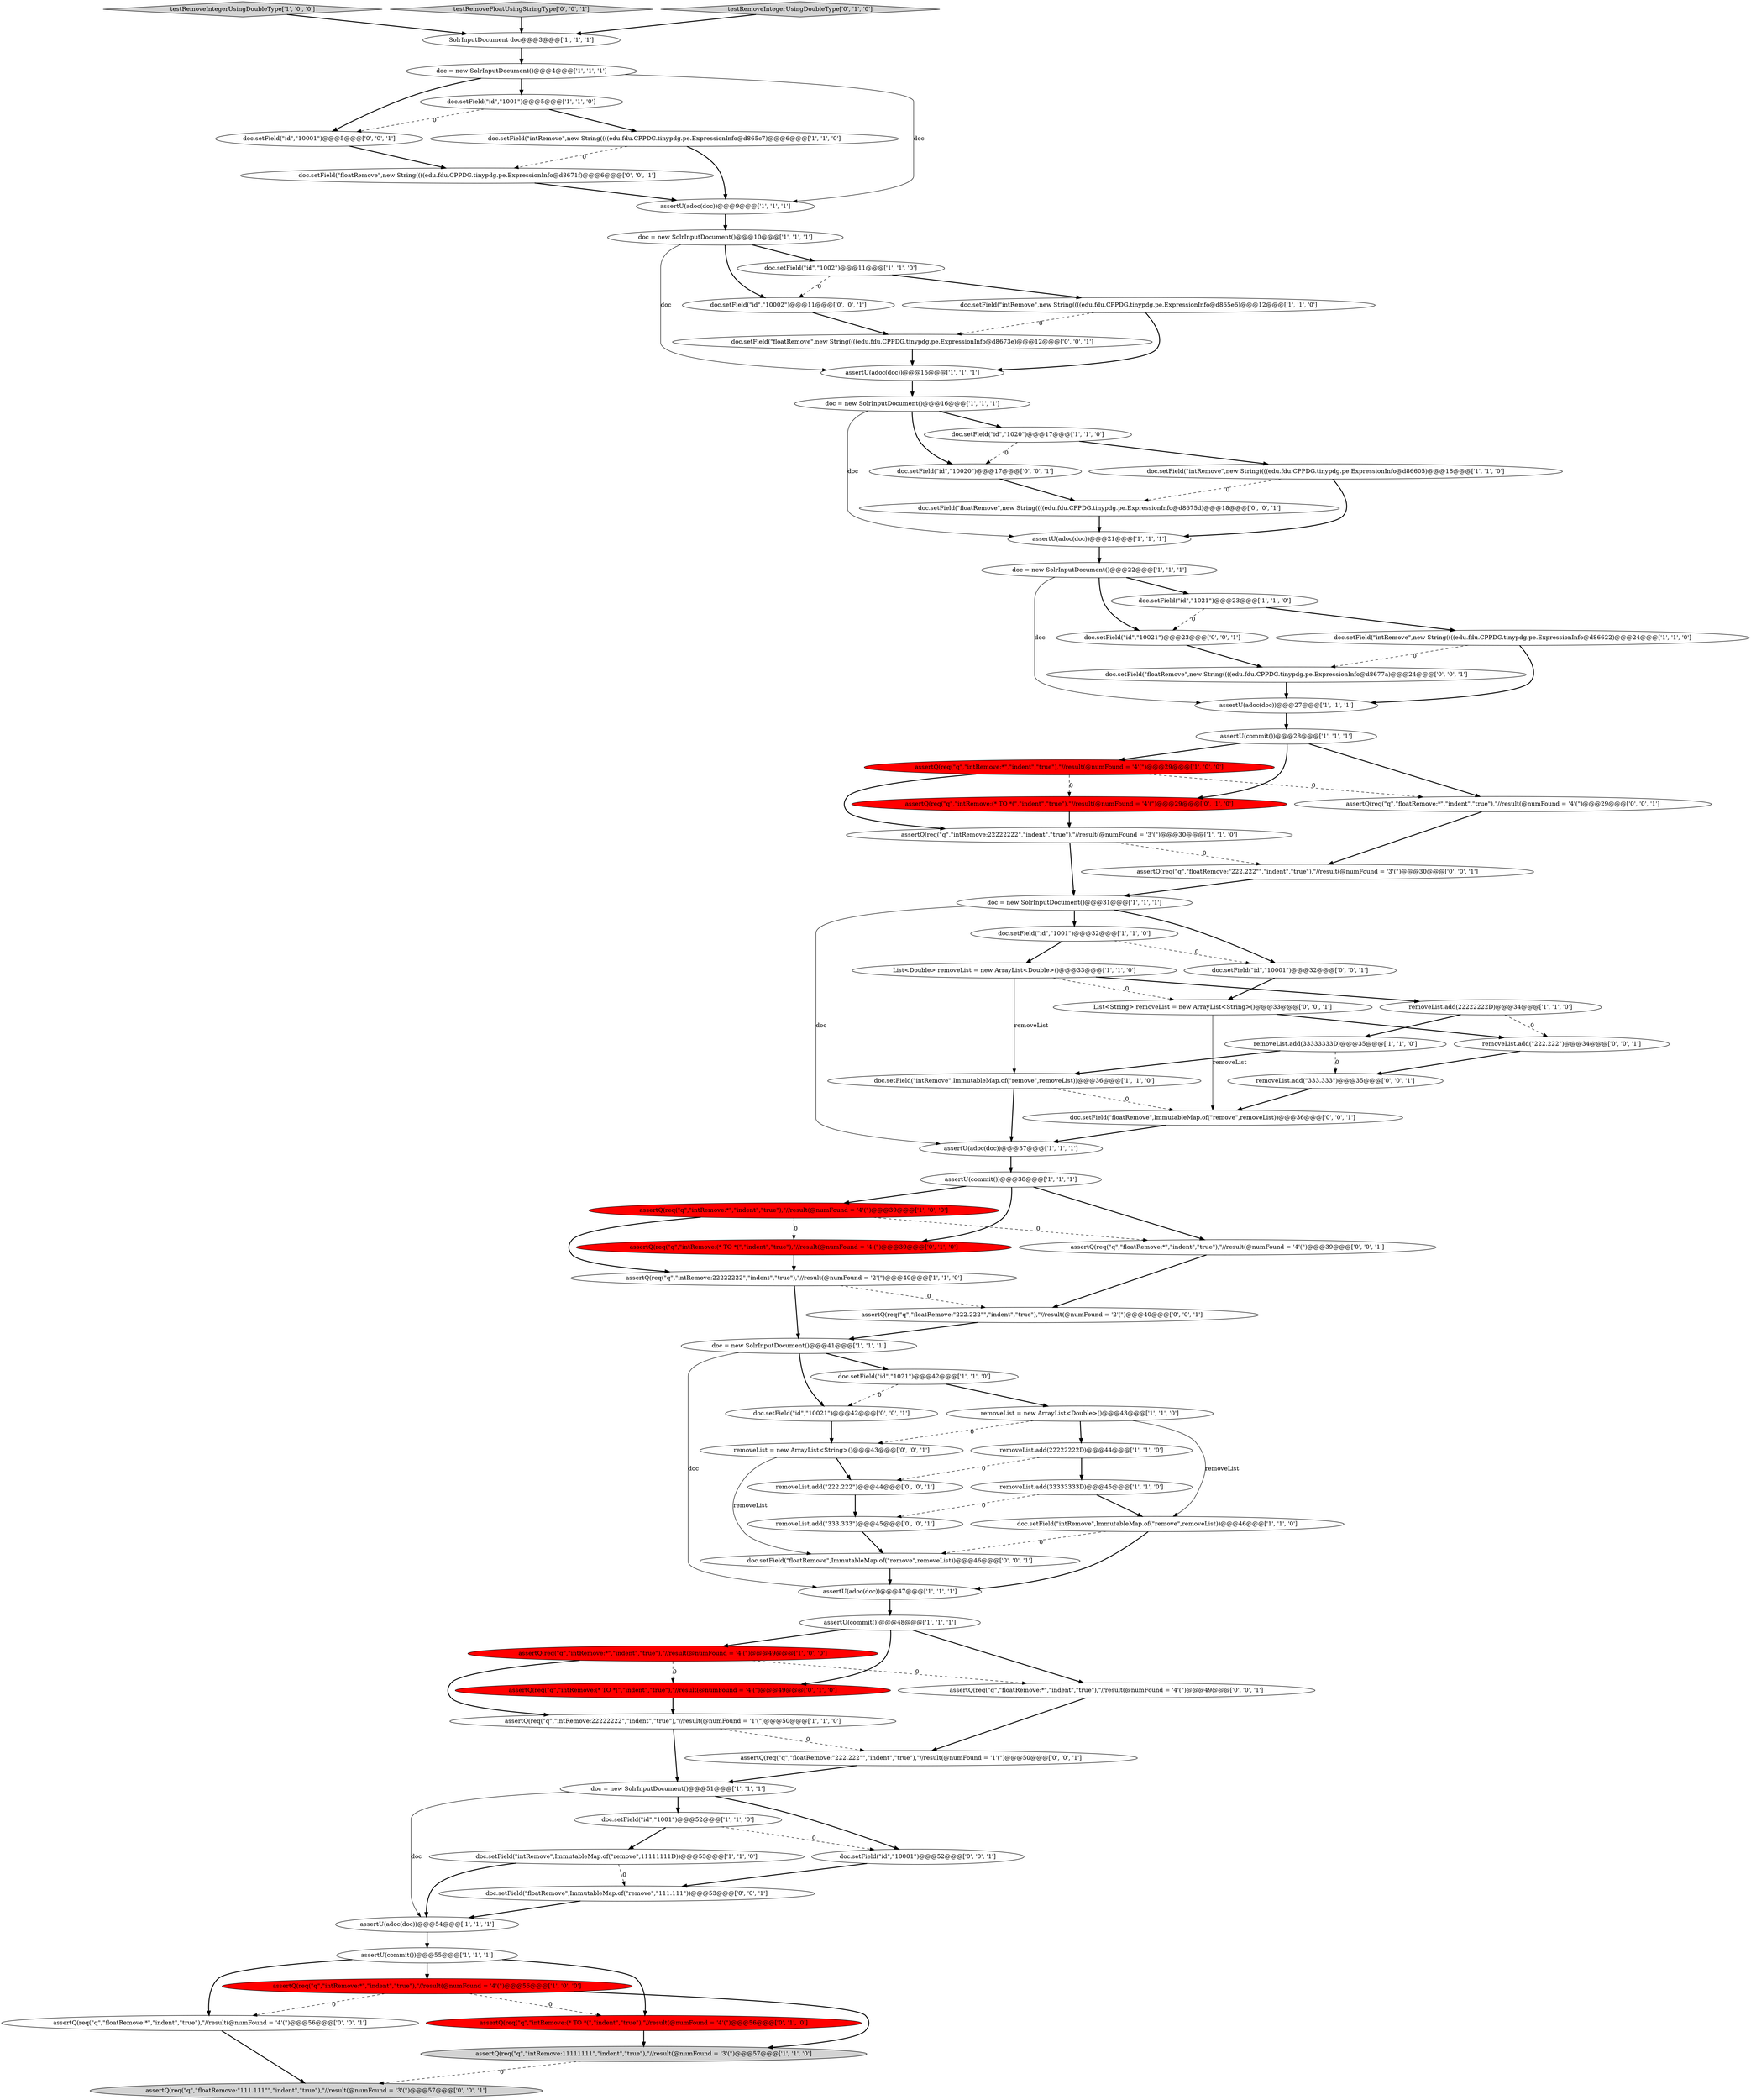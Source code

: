 digraph {
35 [style = filled, label = "assertU(adoc(doc))@@@21@@@['1', '1', '1']", fillcolor = white, shape = ellipse image = "AAA0AAABBB1BBB"];
25 [style = filled, label = "doc.setField(\"id\",\"1001\")@@@52@@@['1', '1', '0']", fillcolor = white, shape = ellipse image = "AAA0AAABBB1BBB"];
6 [style = filled, label = "removeList.add(22222222D)@@@44@@@['1', '1', '0']", fillcolor = white, shape = ellipse image = "AAA0AAABBB1BBB"];
63 [style = filled, label = "removeList.add(\"333.333\")@@@45@@@['0', '0', '1']", fillcolor = white, shape = ellipse image = "AAA0AAABBB3BBB"];
36 [style = filled, label = "assertU(adoc(doc))@@@27@@@['1', '1', '1']", fillcolor = white, shape = ellipse image = "AAA0AAABBB1BBB"];
14 [style = filled, label = "assertU(adoc(doc))@@@37@@@['1', '1', '1']", fillcolor = white, shape = ellipse image = "AAA0AAABBB1BBB"];
26 [style = filled, label = "doc = new SolrInputDocument()@@@10@@@['1', '1', '1']", fillcolor = white, shape = ellipse image = "AAA0AAABBB1BBB"];
40 [style = filled, label = "doc = new SolrInputDocument()@@@16@@@['1', '1', '1']", fillcolor = white, shape = ellipse image = "AAA0AAABBB1BBB"];
48 [style = filled, label = "assertQ(req(\"q\",\"intRemove:(* TO *(\",\"indent\",\"true\"),\"//result(@numFound = '4'(\")@@@29@@@['0', '1', '0']", fillcolor = red, shape = ellipse image = "AAA1AAABBB2BBB"];
45 [style = filled, label = "assertU(adoc(doc))@@@54@@@['1', '1', '1']", fillcolor = white, shape = ellipse image = "AAA0AAABBB1BBB"];
34 [style = filled, label = "assertQ(req(\"q\",\"intRemove:*\",\"indent\",\"true\"),\"//result(@numFound = '4'(\")@@@49@@@['1', '0', '0']", fillcolor = red, shape = ellipse image = "AAA1AAABBB1BBB"];
30 [style = filled, label = "assertQ(req(\"q\",\"intRemove:22222222\",\"indent\",\"true\"),\"//result(@numFound = '2'(\")@@@40@@@['1', '1', '0']", fillcolor = white, shape = ellipse image = "AAA0AAABBB1BBB"];
61 [style = filled, label = "assertQ(req(\"q\",\"floatRemove:\"222.222\"\",\"indent\",\"true\"),\"//result(@numFound = '1'(\")@@@50@@@['0', '0', '1']", fillcolor = white, shape = ellipse image = "AAA0AAABBB3BBB"];
73 [style = filled, label = "removeList.add(\"222.222\")@@@44@@@['0', '0', '1']", fillcolor = white, shape = ellipse image = "AAA0AAABBB3BBB"];
13 [style = filled, label = "doc.setField(\"intRemove\",ImmutableMap.of(\"remove\",removeList))@@@46@@@['1', '1', '0']", fillcolor = white, shape = ellipse image = "AAA0AAABBB1BBB"];
17 [style = filled, label = "doc = new SolrInputDocument()@@@51@@@['1', '1', '1']", fillcolor = white, shape = ellipse image = "AAA0AAABBB1BBB"];
19 [style = filled, label = "assertQ(req(\"q\",\"intRemove:22222222\",\"indent\",\"true\"),\"//result(@numFound = '3'(\")@@@30@@@['1', '1', '0']", fillcolor = white, shape = ellipse image = "AAA0AAABBB1BBB"];
71 [style = filled, label = "doc.setField(\"id\",\"10002\")@@@11@@@['0', '0', '1']", fillcolor = white, shape = ellipse image = "AAA0AAABBB3BBB"];
69 [style = filled, label = "assertQ(req(\"q\",\"floatRemove:\"222.222\"\",\"indent\",\"true\"),\"//result(@numFound = '3'(\")@@@30@@@['0', '0', '1']", fillcolor = white, shape = ellipse image = "AAA0AAABBB3BBB"];
60 [style = filled, label = "doc.setField(\"floatRemove\",new String((((edu.fdu.CPPDG.tinypdg.pe.ExpressionInfo@d8673e)@@@12@@@['0', '0', '1']", fillcolor = white, shape = ellipse image = "AAA0AAABBB3BBB"];
67 [style = filled, label = "doc.setField(\"id\",\"10021\")@@@23@@@['0', '0', '1']", fillcolor = white, shape = ellipse image = "AAA0AAABBB3BBB"];
62 [style = filled, label = "doc.setField(\"floatRemove\",new String((((edu.fdu.CPPDG.tinypdg.pe.ExpressionInfo@d8677a)@@@24@@@['0', '0', '1']", fillcolor = white, shape = ellipse image = "AAA0AAABBB3BBB"];
77 [style = filled, label = "doc.setField(\"id\",\"10001\")@@@5@@@['0', '0', '1']", fillcolor = white, shape = ellipse image = "AAA0AAABBB3BBB"];
1 [style = filled, label = "assertQ(req(\"q\",\"intRemove:*\",\"indent\",\"true\"),\"//result(@numFound = '4'(\")@@@56@@@['1', '0', '0']", fillcolor = red, shape = ellipse image = "AAA1AAABBB1BBB"];
9 [style = filled, label = "doc.setField(\"intRemove\",ImmutableMap.of(\"remove\",11111111D))@@@53@@@['1', '1', '0']", fillcolor = white, shape = ellipse image = "AAA0AAABBB1BBB"];
15 [style = filled, label = "assertU(commit())@@@38@@@['1', '1', '1']", fillcolor = white, shape = ellipse image = "AAA0AAABBB1BBB"];
20 [style = filled, label = "assertU(adoc(doc))@@@47@@@['1', '1', '1']", fillcolor = white, shape = ellipse image = "AAA0AAABBB1BBB"];
3 [style = filled, label = "assertQ(req(\"q\",\"intRemove:*\",\"indent\",\"true\"),\"//result(@numFound = '4'(\")@@@39@@@['1', '0', '0']", fillcolor = red, shape = ellipse image = "AAA1AAABBB1BBB"];
52 [style = filled, label = "assertQ(req(\"q\",\"intRemove:(* TO *(\",\"indent\",\"true\"),\"//result(@numFound = '4'(\")@@@39@@@['0', '1', '0']", fillcolor = red, shape = ellipse image = "AAA1AAABBB2BBB"];
8 [style = filled, label = "doc.setField(\"id\",\"1001\")@@@32@@@['1', '1', '0']", fillcolor = white, shape = ellipse image = "AAA0AAABBB1BBB"];
21 [style = filled, label = "List<Double> removeList = new ArrayList<Double>()@@@33@@@['1', '1', '0']", fillcolor = white, shape = ellipse image = "AAA0AAABBB1BBB"];
50 [style = filled, label = "assertQ(req(\"q\",\"intRemove:(* TO *(\",\"indent\",\"true\"),\"//result(@numFound = '4'(\")@@@49@@@['0', '1', '0']", fillcolor = red, shape = ellipse image = "AAA1AAABBB2BBB"];
66 [style = filled, label = "assertQ(req(\"q\",\"floatRemove:*\",\"indent\",\"true\"),\"//result(@numFound = '4'(\")@@@56@@@['0', '0', '1']", fillcolor = white, shape = ellipse image = "AAA0AAABBB3BBB"];
4 [style = filled, label = "assertU(adoc(doc))@@@15@@@['1', '1', '1']", fillcolor = white, shape = ellipse image = "AAA0AAABBB1BBB"];
11 [style = filled, label = "doc = new SolrInputDocument()@@@41@@@['1', '1', '1']", fillcolor = white, shape = ellipse image = "AAA0AAABBB1BBB"];
23 [style = filled, label = "assertU(commit())@@@55@@@['1', '1', '1']", fillcolor = white, shape = ellipse image = "AAA0AAABBB1BBB"];
31 [style = filled, label = "doc.setField(\"intRemove\",new String((((edu.fdu.CPPDG.tinypdg.pe.ExpressionInfo@d865c7)@@@6@@@['1', '1', '0']", fillcolor = white, shape = ellipse image = "AAA0AAABBB1BBB"];
41 [style = filled, label = "doc = new SolrInputDocument()@@@22@@@['1', '1', '1']", fillcolor = white, shape = ellipse image = "AAA0AAABBB1BBB"];
65 [style = filled, label = "assertQ(req(\"q\",\"floatRemove:*\",\"indent\",\"true\"),\"//result(@numFound = '4'(\")@@@39@@@['0', '0', '1']", fillcolor = white, shape = ellipse image = "AAA0AAABBB3BBB"];
79 [style = filled, label = "doc.setField(\"id\",\"10020\")@@@17@@@['0', '0', '1']", fillcolor = white, shape = ellipse image = "AAA0AAABBB3BBB"];
80 [style = filled, label = "doc.setField(\"floatRemove\",new String((((edu.fdu.CPPDG.tinypdg.pe.ExpressionInfo@d8671f)@@@6@@@['0', '0', '1']", fillcolor = white, shape = ellipse image = "AAA0AAABBB3BBB"];
75 [style = filled, label = "removeList.add(\"333.333\")@@@35@@@['0', '0', '1']", fillcolor = white, shape = ellipse image = "AAA0AAABBB3BBB"];
28 [style = filled, label = "testRemoveIntegerUsingDoubleType['1', '0', '0']", fillcolor = lightgray, shape = diamond image = "AAA0AAABBB1BBB"];
47 [style = filled, label = "assertQ(req(\"q\",\"intRemove:11111111\",\"indent\",\"true\"),\"//result(@numFound = '3'(\")@@@57@@@['1', '1', '0']", fillcolor = lightgray, shape = ellipse image = "AAA0AAABBB1BBB"];
76 [style = filled, label = "removeList = new ArrayList<String>()@@@43@@@['0', '0', '1']", fillcolor = white, shape = ellipse image = "AAA0AAABBB3BBB"];
32 [style = filled, label = "SolrInputDocument doc@@@3@@@['1', '1', '1']", fillcolor = white, shape = ellipse image = "AAA0AAABBB1BBB"];
54 [style = filled, label = "assertQ(req(\"q\",\"floatRemove:*\",\"indent\",\"true\"),\"//result(@numFound = '4'(\")@@@29@@@['0', '0', '1']", fillcolor = white, shape = ellipse image = "AAA0AAABBB3BBB"];
29 [style = filled, label = "assertQ(req(\"q\",\"intRemove:*\",\"indent\",\"true\"),\"//result(@numFound = '4'(\")@@@29@@@['1', '0', '0']", fillcolor = red, shape = ellipse image = "AAA1AAABBB1BBB"];
42 [style = filled, label = "doc.setField(\"intRemove\",ImmutableMap.of(\"remove\",removeList))@@@36@@@['1', '1', '0']", fillcolor = white, shape = ellipse image = "AAA0AAABBB1BBB"];
12 [style = filled, label = "assertU(commit())@@@48@@@['1', '1', '1']", fillcolor = white, shape = ellipse image = "AAA0AAABBB1BBB"];
49 [style = filled, label = "assertQ(req(\"q\",\"intRemove:(* TO *(\",\"indent\",\"true\"),\"//result(@numFound = '4'(\")@@@56@@@['0', '1', '0']", fillcolor = red, shape = ellipse image = "AAA1AAABBB2BBB"];
55 [style = filled, label = "doc.setField(\"id\",\"10001\")@@@52@@@['0', '0', '1']", fillcolor = white, shape = ellipse image = "AAA0AAABBB3BBB"];
56 [style = filled, label = "assertQ(req(\"q\",\"floatRemove:\"222.222\"\",\"indent\",\"true\"),\"//result(@numFound = '2'(\")@@@40@@@['0', '0', '1']", fillcolor = white, shape = ellipse image = "AAA0AAABBB3BBB"];
27 [style = filled, label = "assertQ(req(\"q\",\"intRemove:22222222\",\"indent\",\"true\"),\"//result(@numFound = '1'(\")@@@50@@@['1', '1', '0']", fillcolor = white, shape = ellipse image = "AAA0AAABBB1BBB"];
72 [style = filled, label = "doc.setField(\"floatRemove\",new String((((edu.fdu.CPPDG.tinypdg.pe.ExpressionInfo@d8675d)@@@18@@@['0', '0', '1']", fillcolor = white, shape = ellipse image = "AAA0AAABBB3BBB"];
78 [style = filled, label = "List<String> removeList = new ArrayList<String>()@@@33@@@['0', '0', '1']", fillcolor = white, shape = ellipse image = "AAA0AAABBB3BBB"];
39 [style = filled, label = "doc = new SolrInputDocument()@@@31@@@['1', '1', '1']", fillcolor = white, shape = ellipse image = "AAA0AAABBB1BBB"];
10 [style = filled, label = "assertU(commit())@@@28@@@['1', '1', '1']", fillcolor = white, shape = ellipse image = "AAA0AAABBB1BBB"];
16 [style = filled, label = "doc.setField(\"intRemove\",new String((((edu.fdu.CPPDG.tinypdg.pe.ExpressionInfo@d86622)@@@24@@@['1', '1', '0']", fillcolor = white, shape = ellipse image = "AAA0AAABBB1BBB"];
64 [style = filled, label = "doc.setField(\"id\",\"10021\")@@@42@@@['0', '0', '1']", fillcolor = white, shape = ellipse image = "AAA0AAABBB3BBB"];
43 [style = filled, label = "removeList.add(33333333D)@@@35@@@['1', '1', '0']", fillcolor = white, shape = ellipse image = "AAA0AAABBB1BBB"];
70 [style = filled, label = "doc.setField(\"floatRemove\",ImmutableMap.of(\"remove\",removeList))@@@46@@@['0', '0', '1']", fillcolor = white, shape = ellipse image = "AAA0AAABBB3BBB"];
18 [style = filled, label = "doc.setField(\"id\",\"1021\")@@@23@@@['1', '1', '0']", fillcolor = white, shape = ellipse image = "AAA0AAABBB1BBB"];
74 [style = filled, label = "doc.setField(\"floatRemove\",ImmutableMap.of(\"remove\",\"111.111\"))@@@53@@@['0', '0', '1']", fillcolor = white, shape = ellipse image = "AAA0AAABBB3BBB"];
57 [style = filled, label = "testRemoveFloatUsingStringType['0', '0', '1']", fillcolor = lightgray, shape = diamond image = "AAA0AAABBB3BBB"];
24 [style = filled, label = "doc.setField(\"id\",\"1001\")@@@5@@@['1', '1', '0']", fillcolor = white, shape = ellipse image = "AAA0AAABBB1BBB"];
33 [style = filled, label = "doc.setField(\"id\",\"1021\")@@@42@@@['1', '1', '0']", fillcolor = white, shape = ellipse image = "AAA0AAABBB1BBB"];
2 [style = filled, label = "assertU(adoc(doc))@@@9@@@['1', '1', '1']", fillcolor = white, shape = ellipse image = "AAA0AAABBB1BBB"];
46 [style = filled, label = "removeList = new ArrayList<Double>()@@@43@@@['1', '1', '0']", fillcolor = white, shape = ellipse image = "AAA0AAABBB1BBB"];
44 [style = filled, label = "removeList.add(22222222D)@@@34@@@['1', '1', '0']", fillcolor = white, shape = ellipse image = "AAA0AAABBB1BBB"];
59 [style = filled, label = "doc.setField(\"id\",\"10001\")@@@32@@@['0', '0', '1']", fillcolor = white, shape = ellipse image = "AAA0AAABBB3BBB"];
51 [style = filled, label = "testRemoveIntegerUsingDoubleType['0', '1', '0']", fillcolor = lightgray, shape = diamond image = "AAA0AAABBB2BBB"];
68 [style = filled, label = "doc.setField(\"floatRemove\",ImmutableMap.of(\"remove\",removeList))@@@36@@@['0', '0', '1']", fillcolor = white, shape = ellipse image = "AAA0AAABBB3BBB"];
38 [style = filled, label = "doc.setField(\"id\",\"1002\")@@@11@@@['1', '1', '0']", fillcolor = white, shape = ellipse image = "AAA0AAABBB1BBB"];
53 [style = filled, label = "assertQ(req(\"q\",\"floatRemove:*\",\"indent\",\"true\"),\"//result(@numFound = '4'(\")@@@49@@@['0', '0', '1']", fillcolor = white, shape = ellipse image = "AAA0AAABBB3BBB"];
7 [style = filled, label = "doc.setField(\"intRemove\",new String((((edu.fdu.CPPDG.tinypdg.pe.ExpressionInfo@d865e6)@@@12@@@['1', '1', '0']", fillcolor = white, shape = ellipse image = "AAA0AAABBB1BBB"];
58 [style = filled, label = "removeList.add(\"222.222\")@@@34@@@['0', '0', '1']", fillcolor = white, shape = ellipse image = "AAA0AAABBB3BBB"];
0 [style = filled, label = "doc = new SolrInputDocument()@@@4@@@['1', '1', '1']", fillcolor = white, shape = ellipse image = "AAA0AAABBB1BBB"];
22 [style = filled, label = "removeList.add(33333333D)@@@45@@@['1', '1', '0']", fillcolor = white, shape = ellipse image = "AAA0AAABBB1BBB"];
81 [style = filled, label = "assertQ(req(\"q\",\"floatRemove:\"111.111\"\",\"indent\",\"true\"),\"//result(@numFound = '3'(\")@@@57@@@['0', '0', '1']", fillcolor = lightgray, shape = ellipse image = "AAA0AAABBB3BBB"];
5 [style = filled, label = "doc.setField(\"intRemove\",new String((((edu.fdu.CPPDG.tinypdg.pe.ExpressionInfo@d86605)@@@18@@@['1', '1', '0']", fillcolor = white, shape = ellipse image = "AAA0AAABBB1BBB"];
37 [style = filled, label = "doc.setField(\"id\",\"1020\")@@@17@@@['1', '1', '0']", fillcolor = white, shape = ellipse image = "AAA0AAABBB1BBB"];
18->67 [style = dashed, label="0"];
17->25 [style = bold, label=""];
12->53 [style = bold, label=""];
2->26 [style = bold, label=""];
0->77 [style = bold, label=""];
70->20 [style = bold, label=""];
6->22 [style = bold, label=""];
35->41 [style = bold, label=""];
39->59 [style = bold, label=""];
32->0 [style = bold, label=""];
10->54 [style = bold, label=""];
11->64 [style = bold, label=""];
43->42 [style = bold, label=""];
0->2 [style = solid, label="doc"];
77->80 [style = bold, label=""];
65->56 [style = bold, label=""];
3->65 [style = dashed, label="0"];
78->68 [style = solid, label="removeList"];
71->60 [style = bold, label=""];
51->32 [style = bold, label=""];
59->78 [style = bold, label=""];
37->5 [style = bold, label=""];
55->74 [style = bold, label=""];
8->59 [style = dashed, label="0"];
30->11 [style = bold, label=""];
76->73 [style = bold, label=""];
46->13 [style = solid, label="removeList"];
1->49 [style = dashed, label="0"];
7->60 [style = dashed, label="0"];
9->74 [style = dashed, label="0"];
15->52 [style = bold, label=""];
38->7 [style = bold, label=""];
33->46 [style = bold, label=""];
0->24 [style = bold, label=""];
41->67 [style = bold, label=""];
19->69 [style = dashed, label="0"];
27->17 [style = bold, label=""];
11->33 [style = bold, label=""];
75->68 [style = bold, label=""];
41->36 [style = solid, label="doc"];
25->55 [style = dashed, label="0"];
78->58 [style = bold, label=""];
26->4 [style = solid, label="doc"];
3->30 [style = bold, label=""];
58->75 [style = bold, label=""];
22->13 [style = bold, label=""];
40->37 [style = bold, label=""];
42->68 [style = dashed, label="0"];
39->14 [style = solid, label="doc"];
23->49 [style = bold, label=""];
72->35 [style = bold, label=""];
68->14 [style = bold, label=""];
43->75 [style = dashed, label="0"];
21->44 [style = bold, label=""];
46->6 [style = bold, label=""];
39->8 [style = bold, label=""];
64->76 [style = bold, label=""];
19->39 [style = bold, label=""];
29->54 [style = dashed, label="0"];
27->61 [style = dashed, label="0"];
38->71 [style = dashed, label="0"];
10->48 [style = bold, label=""];
31->2 [style = bold, label=""];
57->32 [style = bold, label=""];
37->79 [style = dashed, label="0"];
44->58 [style = dashed, label="0"];
40->79 [style = bold, label=""];
5->72 [style = dashed, label="0"];
17->45 [style = solid, label="doc"];
47->81 [style = dashed, label="0"];
14->15 [style = bold, label=""];
76->70 [style = solid, label="removeList"];
46->76 [style = dashed, label="0"];
62->36 [style = bold, label=""];
56->11 [style = bold, label=""];
73->63 [style = bold, label=""];
16->36 [style = bold, label=""];
1->66 [style = dashed, label="0"];
34->50 [style = dashed, label="0"];
79->72 [style = bold, label=""];
45->23 [style = bold, label=""];
50->27 [style = bold, label=""];
21->78 [style = dashed, label="0"];
25->9 [style = bold, label=""];
63->70 [style = bold, label=""];
24->77 [style = dashed, label="0"];
13->70 [style = dashed, label="0"];
7->4 [style = bold, label=""];
15->3 [style = bold, label=""];
23->66 [style = bold, label=""];
40->35 [style = solid, label="doc"];
42->14 [style = bold, label=""];
28->32 [style = bold, label=""];
17->55 [style = bold, label=""];
29->48 [style = dashed, label="0"];
29->19 [style = bold, label=""];
80->2 [style = bold, label=""];
74->45 [style = bold, label=""];
24->31 [style = bold, label=""];
26->71 [style = bold, label=""];
66->81 [style = bold, label=""];
33->64 [style = dashed, label="0"];
11->20 [style = solid, label="doc"];
41->18 [style = bold, label=""];
5->35 [style = bold, label=""];
60->4 [style = bold, label=""];
36->10 [style = bold, label=""];
18->16 [style = bold, label=""];
3->52 [style = dashed, label="0"];
4->40 [style = bold, label=""];
53->61 [style = bold, label=""];
12->50 [style = bold, label=""];
31->80 [style = dashed, label="0"];
54->69 [style = bold, label=""];
12->34 [style = bold, label=""];
22->63 [style = dashed, label="0"];
34->53 [style = dashed, label="0"];
44->43 [style = bold, label=""];
49->47 [style = bold, label=""];
67->62 [style = bold, label=""];
16->62 [style = dashed, label="0"];
26->38 [style = bold, label=""];
1->47 [style = bold, label=""];
10->29 [style = bold, label=""];
9->45 [style = bold, label=""];
30->56 [style = dashed, label="0"];
21->42 [style = solid, label="removeList"];
20->12 [style = bold, label=""];
48->19 [style = bold, label=""];
23->1 [style = bold, label=""];
8->21 [style = bold, label=""];
6->73 [style = dashed, label="0"];
15->65 [style = bold, label=""];
69->39 [style = bold, label=""];
52->30 [style = bold, label=""];
61->17 [style = bold, label=""];
34->27 [style = bold, label=""];
13->20 [style = bold, label=""];
}
